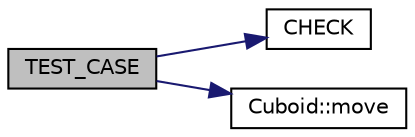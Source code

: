 digraph "TEST_CASE"
{
 // LATEX_PDF_SIZE
  edge [fontname="Helvetica",fontsize="10",labelfontname="Helvetica",labelfontsize="10"];
  node [fontname="Helvetica",fontsize="10",shape=record];
  rankdir="LR";
  Node1 [label="TEST_CASE",height=0.2,width=0.4,color="black", fillcolor="grey75", style="filled", fontcolor="black",tooltip=" "];
  Node1 -> Node2 [color="midnightblue",fontsize="10",style="solid",fontname="Helvetica"];
  Node2 [label="CHECK",height=0.2,width=0.4,color="black", fillcolor="white", style="filled",URL="$tests_2cuboid_8cpp.html#abb94f8a2dfc1af5358ea24ebda10d88c",tooltip=" "];
  Node1 -> Node3 [color="midnightblue",fontsize="10",style="solid",fontname="Helvetica"];
  Node3 [label="Cuboid::move",height=0.2,width=0.4,color="black", fillcolor="white", style="filled",URL="$class_cuboid.html#acdf5282bcca88db933cfa0ac8ac851b9",tooltip=" "];
}
